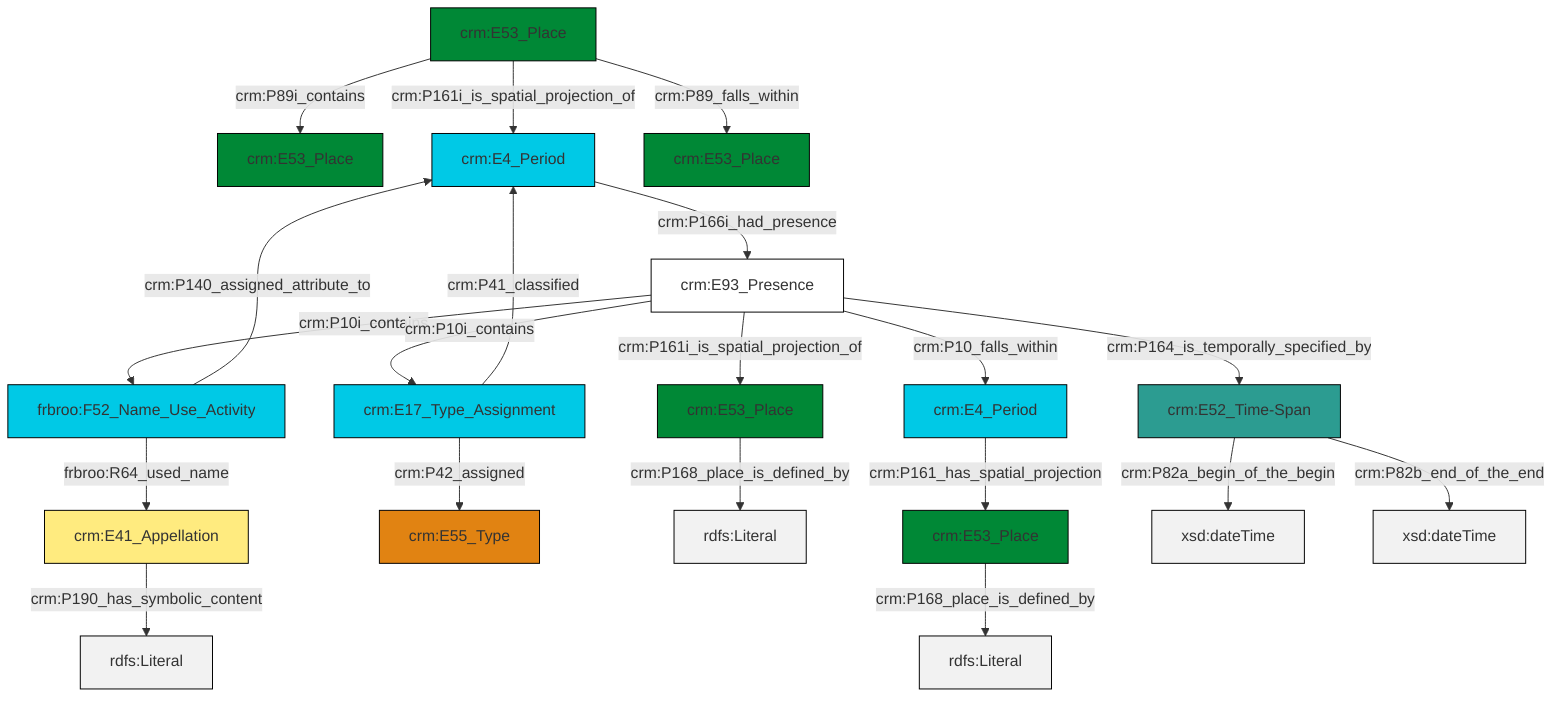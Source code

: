 graph TD
classDef Literal fill:#f2f2f2,stroke:#000000;
classDef CRM_Entity fill:#FFFFFF,stroke:#000000;
classDef Temporal_Entity fill:#00C9E6, stroke:#000000;
classDef Type fill:#E18312, stroke:#000000;
classDef Time-Span fill:#2C9C91, stroke:#000000;
classDef Appellation fill:#FFEB7F, stroke:#000000;
classDef Place fill:#008836, stroke:#000000;
classDef Persistent_Item fill:#B266B2, stroke:#000000;
classDef Conceptual_Object fill:#FFD700, stroke:#000000;
classDef Physical_Thing fill:#D2B48C, stroke:#000000;
classDef Actor fill:#f58aad, stroke:#000000;
classDef PC_Classes fill:#4ce600, stroke:#000000;
classDef Multi fill:#cccccc,stroke:#000000;

0["crm:E4_Period"]:::Temporal_Entity -->|crm:P161_has_spatial_projection| 1["crm:E53_Place"]:::Place
2["crm:E53_Place"]:::Place -->|crm:P89i_contains| 3["crm:E53_Place"]:::Place
4["crm:E17_Type_Assignment"]:::Temporal_Entity -->|crm:P41_classified| 5["crm:E4_Period"]:::Temporal_Entity
4["crm:E17_Type_Assignment"]:::Temporal_Entity -->|crm:P42_assigned| 7["crm:E55_Type"]:::Type
8["crm:E93_Presence"]:::CRM_Entity -->|crm:P161i_is_spatial_projection_of| 9["crm:E53_Place"]:::Place
9["crm:E53_Place"]:::Place -->|crm:P168_place_is_defined_by| 10[rdfs:Literal]:::Literal
5["crm:E4_Period"]:::Temporal_Entity -->|crm:P166i_had_presence| 8["crm:E93_Presence"]:::CRM_Entity
12["frbroo:F52_Name_Use_Activity"]:::Temporal_Entity -->|crm:P140_assigned_attribute_to| 5["crm:E4_Period"]:::Temporal_Entity
8["crm:E93_Presence"]:::CRM_Entity -->|crm:P10i_contains| 12["frbroo:F52_Name_Use_Activity"]:::Temporal_Entity
2["crm:E53_Place"]:::Place -->|crm:P161i_is_spatial_projection_of| 5["crm:E4_Period"]:::Temporal_Entity
1["crm:E53_Place"]:::Place -->|crm:P168_place_is_defined_by| 16[rdfs:Literal]:::Literal
12["frbroo:F52_Name_Use_Activity"]:::Temporal_Entity -->|frbroo:R64_used_name| 17["crm:E41_Appellation"]:::Appellation
18["crm:E52_Time-Span"]:::Time-Span -->|crm:P82a_begin_of_the_begin| 21[xsd:dateTime]:::Literal
2["crm:E53_Place"]:::Place -->|crm:P89_falls_within| 13["crm:E53_Place"]:::Place
8["crm:E93_Presence"]:::CRM_Entity -->|crm:P164_is_temporally_specified_by| 18["crm:E52_Time-Span"]:::Time-Span
17["crm:E41_Appellation"]:::Appellation -->|crm:P190_has_symbolic_content| 24[rdfs:Literal]:::Literal
18["crm:E52_Time-Span"]:::Time-Span -->|crm:P82b_end_of_the_end| 25[xsd:dateTime]:::Literal
8["crm:E93_Presence"]:::CRM_Entity -->|crm:P10_falls_within| 0["crm:E4_Period"]:::Temporal_Entity
8["crm:E93_Presence"]:::CRM_Entity -->|crm:P10i_contains| 4["crm:E17_Type_Assignment"]:::Temporal_Entity